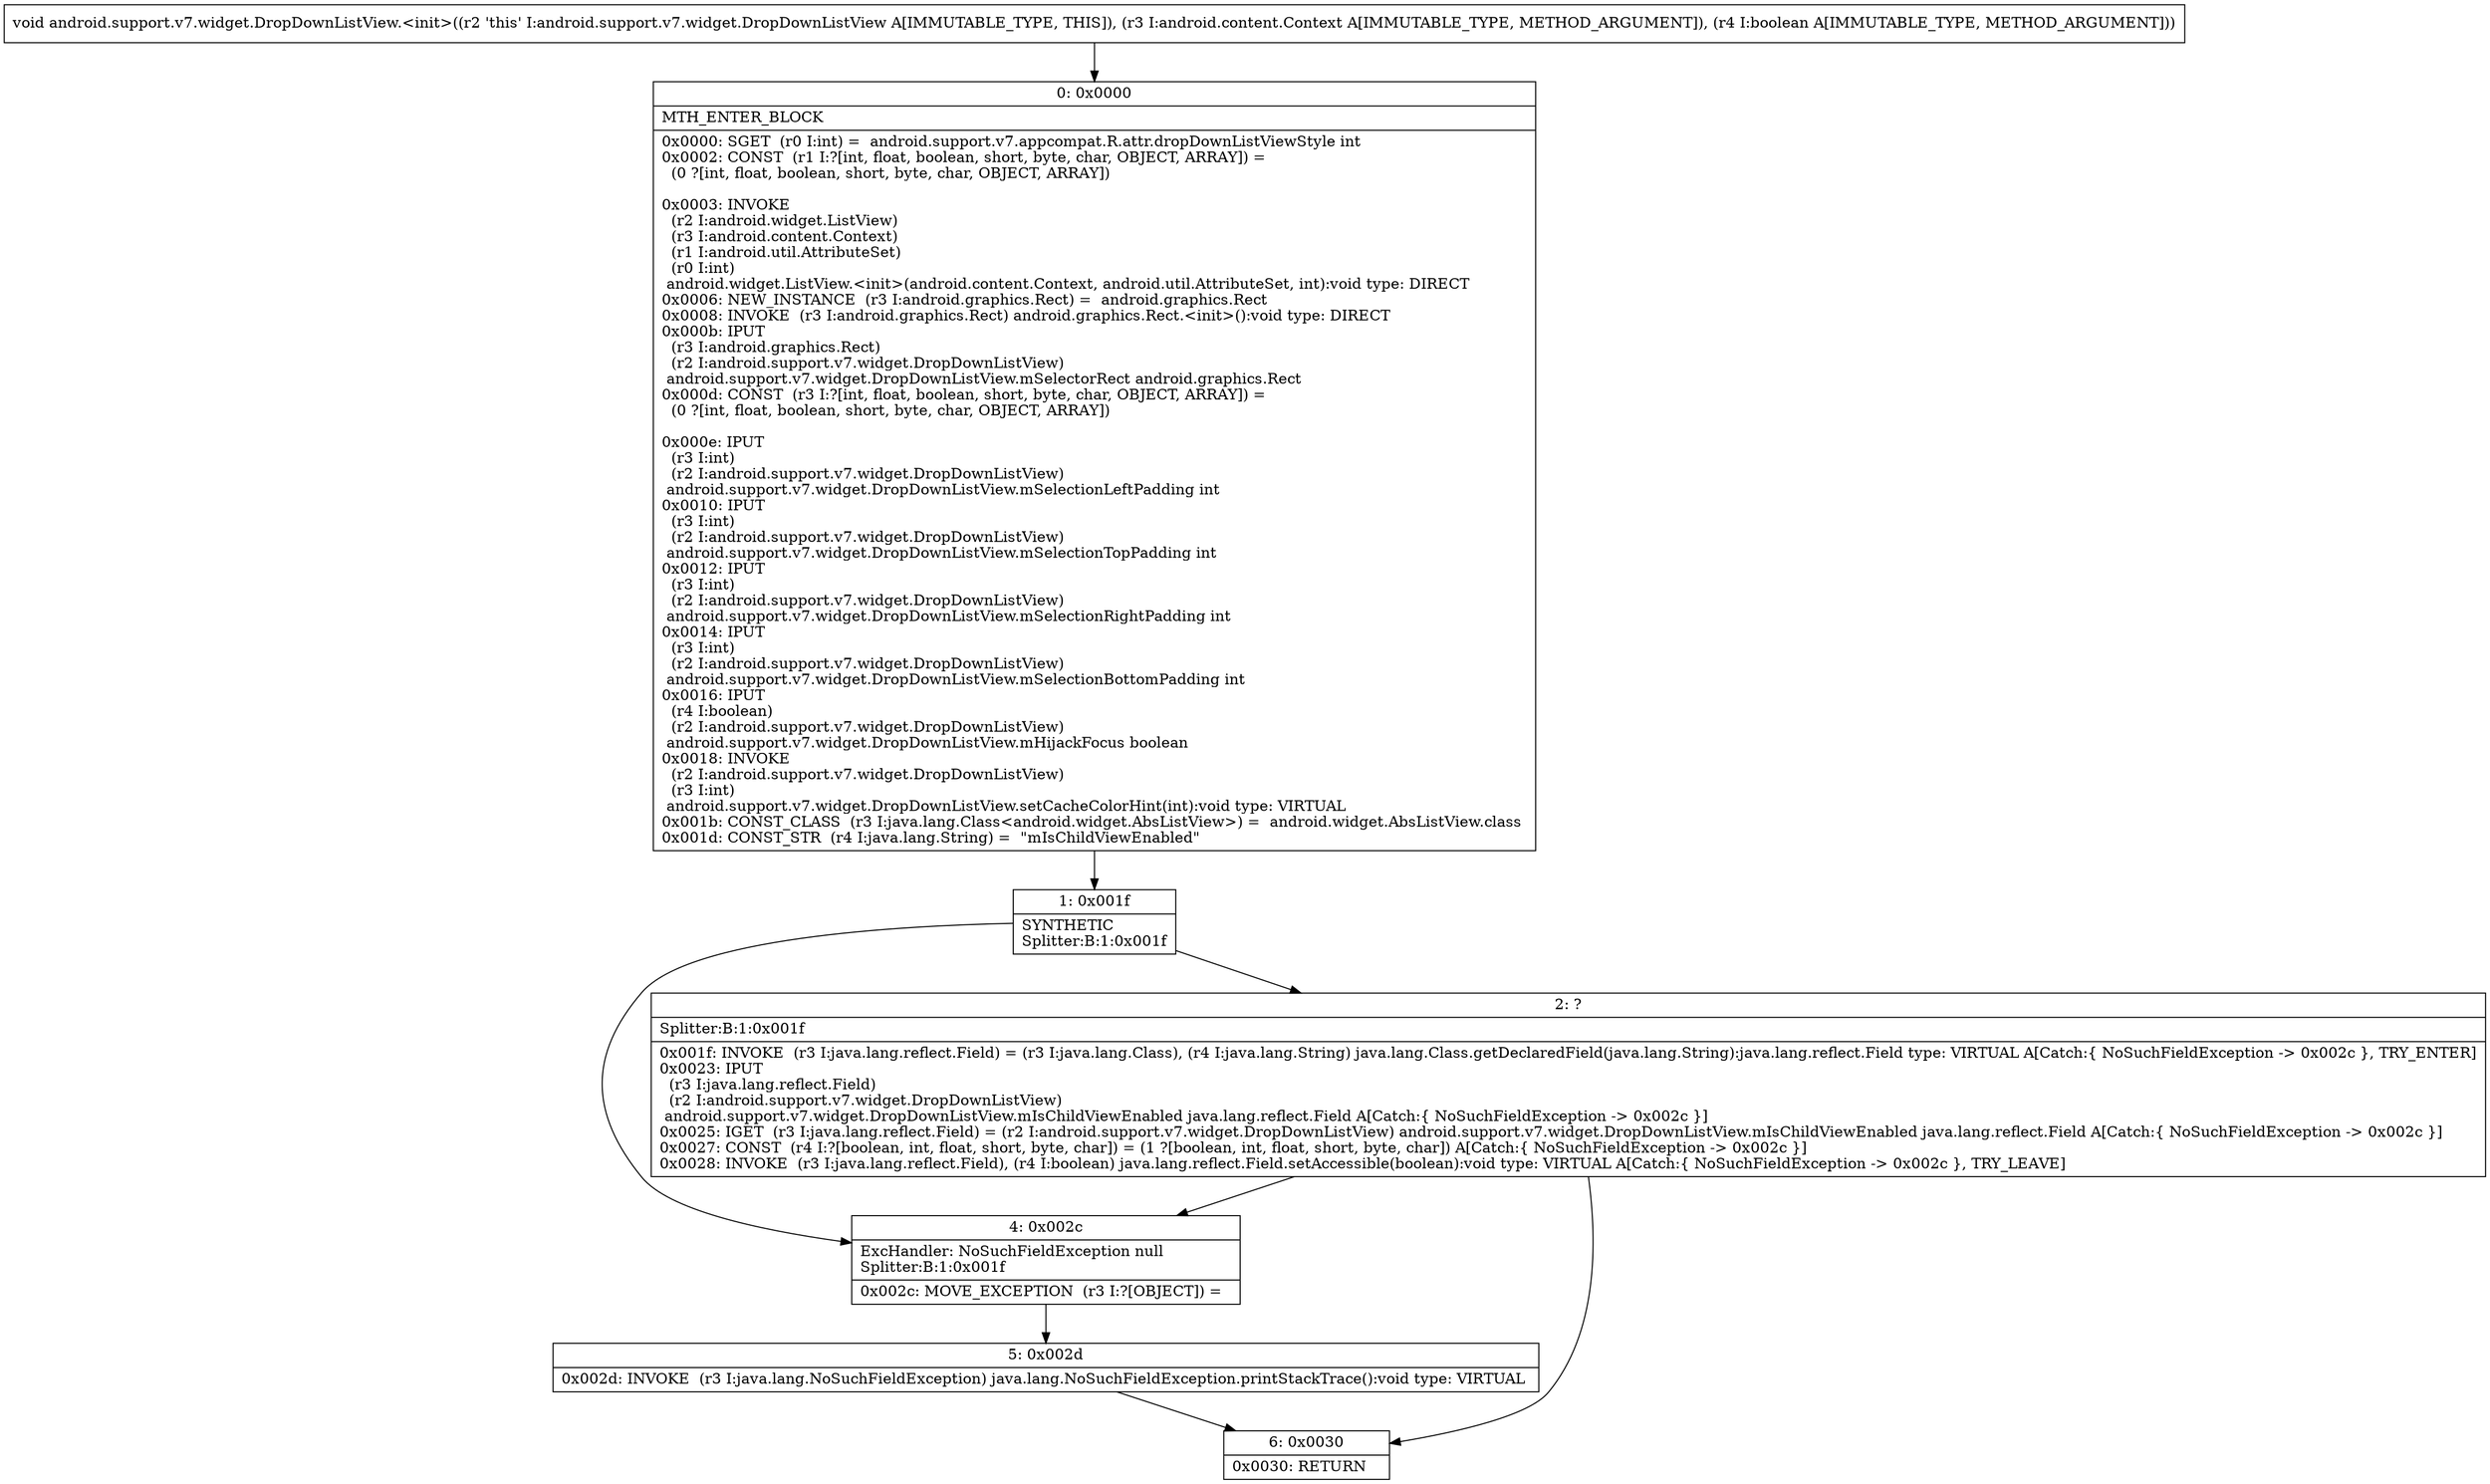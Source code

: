 digraph "CFG forandroid.support.v7.widget.DropDownListView.\<init\>(Landroid\/content\/Context;Z)V" {
Node_0 [shape=record,label="{0\:\ 0x0000|MTH_ENTER_BLOCK\l|0x0000: SGET  (r0 I:int) =  android.support.v7.appcompat.R.attr.dropDownListViewStyle int \l0x0002: CONST  (r1 I:?[int, float, boolean, short, byte, char, OBJECT, ARRAY]) = \l  (0 ?[int, float, boolean, short, byte, char, OBJECT, ARRAY])\l \l0x0003: INVOKE  \l  (r2 I:android.widget.ListView)\l  (r3 I:android.content.Context)\l  (r1 I:android.util.AttributeSet)\l  (r0 I:int)\l android.widget.ListView.\<init\>(android.content.Context, android.util.AttributeSet, int):void type: DIRECT \l0x0006: NEW_INSTANCE  (r3 I:android.graphics.Rect) =  android.graphics.Rect \l0x0008: INVOKE  (r3 I:android.graphics.Rect) android.graphics.Rect.\<init\>():void type: DIRECT \l0x000b: IPUT  \l  (r3 I:android.graphics.Rect)\l  (r2 I:android.support.v7.widget.DropDownListView)\l android.support.v7.widget.DropDownListView.mSelectorRect android.graphics.Rect \l0x000d: CONST  (r3 I:?[int, float, boolean, short, byte, char, OBJECT, ARRAY]) = \l  (0 ?[int, float, boolean, short, byte, char, OBJECT, ARRAY])\l \l0x000e: IPUT  \l  (r3 I:int)\l  (r2 I:android.support.v7.widget.DropDownListView)\l android.support.v7.widget.DropDownListView.mSelectionLeftPadding int \l0x0010: IPUT  \l  (r3 I:int)\l  (r2 I:android.support.v7.widget.DropDownListView)\l android.support.v7.widget.DropDownListView.mSelectionTopPadding int \l0x0012: IPUT  \l  (r3 I:int)\l  (r2 I:android.support.v7.widget.DropDownListView)\l android.support.v7.widget.DropDownListView.mSelectionRightPadding int \l0x0014: IPUT  \l  (r3 I:int)\l  (r2 I:android.support.v7.widget.DropDownListView)\l android.support.v7.widget.DropDownListView.mSelectionBottomPadding int \l0x0016: IPUT  \l  (r4 I:boolean)\l  (r2 I:android.support.v7.widget.DropDownListView)\l android.support.v7.widget.DropDownListView.mHijackFocus boolean \l0x0018: INVOKE  \l  (r2 I:android.support.v7.widget.DropDownListView)\l  (r3 I:int)\l android.support.v7.widget.DropDownListView.setCacheColorHint(int):void type: VIRTUAL \l0x001b: CONST_CLASS  (r3 I:java.lang.Class\<android.widget.AbsListView\>) =  android.widget.AbsListView.class \l0x001d: CONST_STR  (r4 I:java.lang.String) =  \"mIsChildViewEnabled\" \l}"];
Node_1 [shape=record,label="{1\:\ 0x001f|SYNTHETIC\lSplitter:B:1:0x001f\l}"];
Node_2 [shape=record,label="{2\:\ ?|Splitter:B:1:0x001f\l|0x001f: INVOKE  (r3 I:java.lang.reflect.Field) = (r3 I:java.lang.Class), (r4 I:java.lang.String) java.lang.Class.getDeclaredField(java.lang.String):java.lang.reflect.Field type: VIRTUAL A[Catch:\{ NoSuchFieldException \-\> 0x002c \}, TRY_ENTER]\l0x0023: IPUT  \l  (r3 I:java.lang.reflect.Field)\l  (r2 I:android.support.v7.widget.DropDownListView)\l android.support.v7.widget.DropDownListView.mIsChildViewEnabled java.lang.reflect.Field A[Catch:\{ NoSuchFieldException \-\> 0x002c \}]\l0x0025: IGET  (r3 I:java.lang.reflect.Field) = (r2 I:android.support.v7.widget.DropDownListView) android.support.v7.widget.DropDownListView.mIsChildViewEnabled java.lang.reflect.Field A[Catch:\{ NoSuchFieldException \-\> 0x002c \}]\l0x0027: CONST  (r4 I:?[boolean, int, float, short, byte, char]) = (1 ?[boolean, int, float, short, byte, char]) A[Catch:\{ NoSuchFieldException \-\> 0x002c \}]\l0x0028: INVOKE  (r3 I:java.lang.reflect.Field), (r4 I:boolean) java.lang.reflect.Field.setAccessible(boolean):void type: VIRTUAL A[Catch:\{ NoSuchFieldException \-\> 0x002c \}, TRY_LEAVE]\l}"];
Node_4 [shape=record,label="{4\:\ 0x002c|ExcHandler: NoSuchFieldException null\lSplitter:B:1:0x001f\l|0x002c: MOVE_EXCEPTION  (r3 I:?[OBJECT]) =  \l}"];
Node_5 [shape=record,label="{5\:\ 0x002d|0x002d: INVOKE  (r3 I:java.lang.NoSuchFieldException) java.lang.NoSuchFieldException.printStackTrace():void type: VIRTUAL \l}"];
Node_6 [shape=record,label="{6\:\ 0x0030|0x0030: RETURN   \l}"];
MethodNode[shape=record,label="{void android.support.v7.widget.DropDownListView.\<init\>((r2 'this' I:android.support.v7.widget.DropDownListView A[IMMUTABLE_TYPE, THIS]), (r3 I:android.content.Context A[IMMUTABLE_TYPE, METHOD_ARGUMENT]), (r4 I:boolean A[IMMUTABLE_TYPE, METHOD_ARGUMENT])) }"];
MethodNode -> Node_0;
Node_0 -> Node_1;
Node_1 -> Node_2;
Node_1 -> Node_4;
Node_2 -> Node_4;
Node_2 -> Node_6;
Node_4 -> Node_5;
Node_5 -> Node_6;
}

